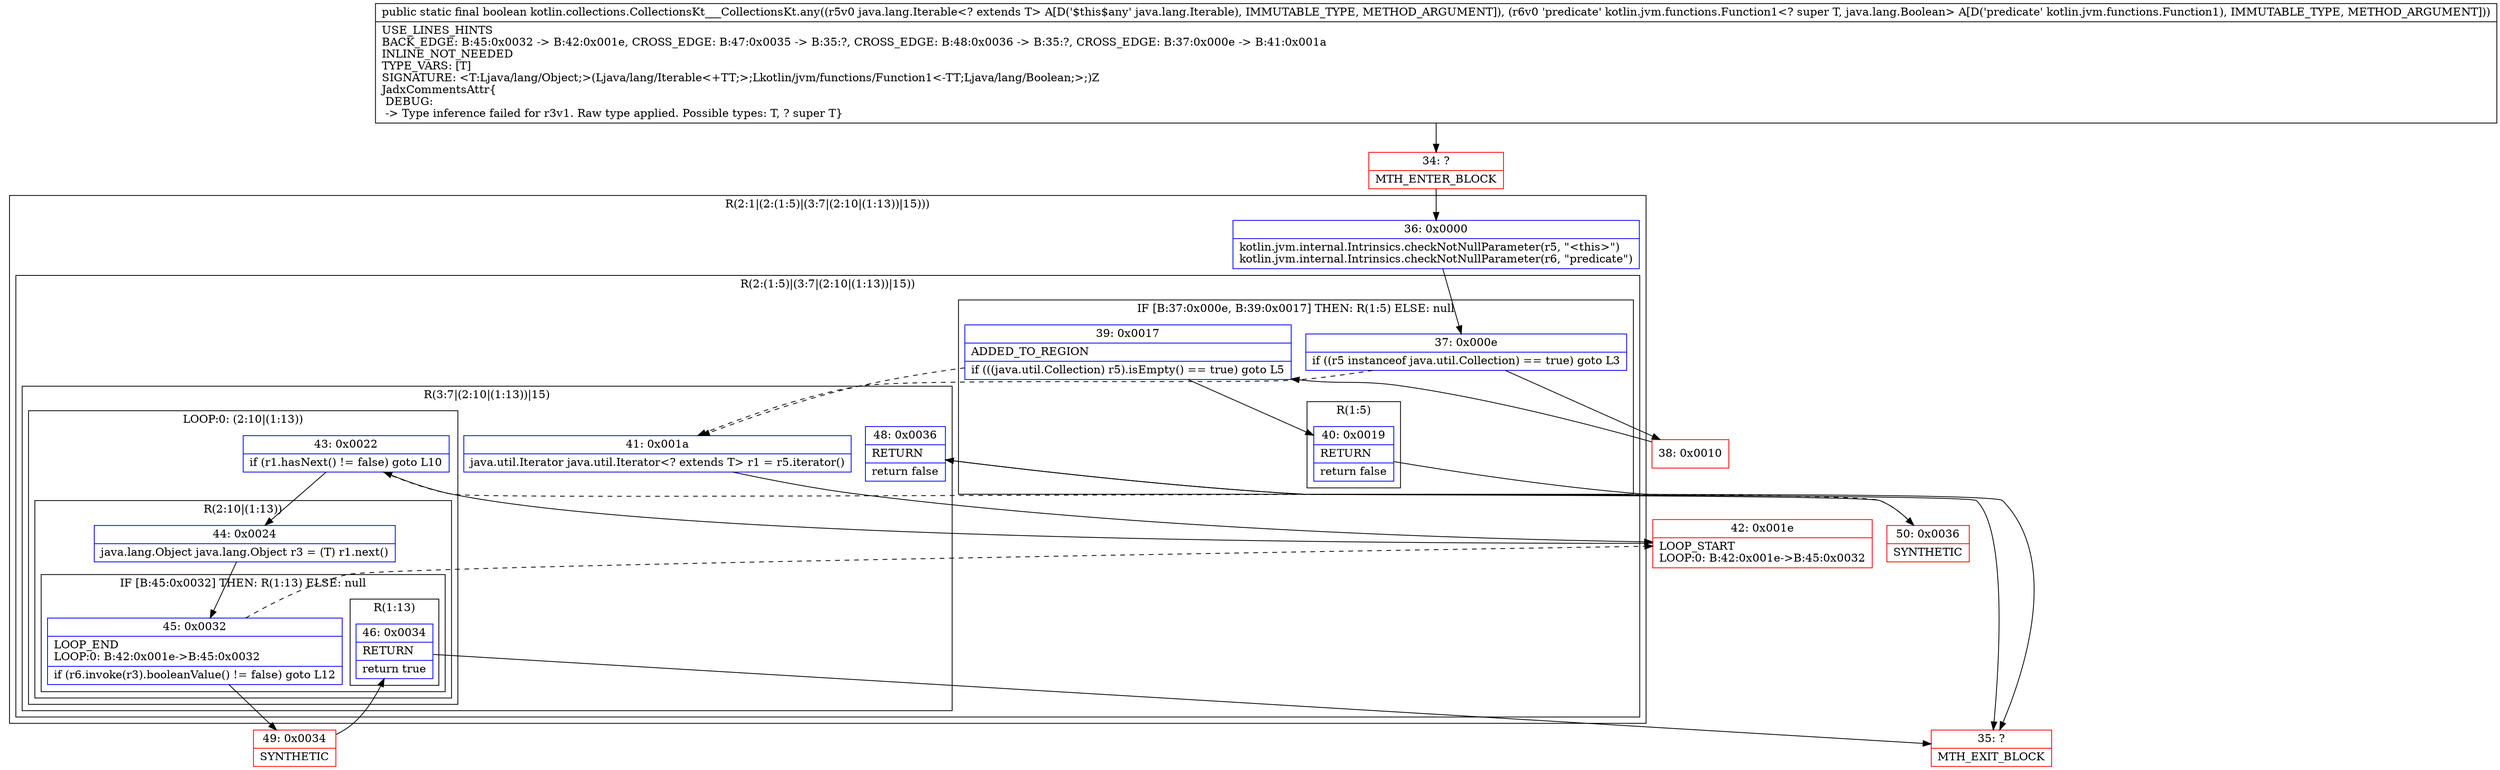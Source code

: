 digraph "CFG forkotlin.collections.CollectionsKt___CollectionsKt.any(Ljava\/lang\/Iterable;Lkotlin\/jvm\/functions\/Function1;)Z" {
subgraph cluster_Region_1900284722 {
label = "R(2:1|(2:(1:5)|(3:7|(2:10|(1:13))|15)))";
node [shape=record,color=blue];
Node_36 [shape=record,label="{36\:\ 0x0000|kotlin.jvm.internal.Intrinsics.checkNotNullParameter(r5, \"\<this\>\")\lkotlin.jvm.internal.Intrinsics.checkNotNullParameter(r6, \"predicate\")\l}"];
subgraph cluster_Region_786193638 {
label = "R(2:(1:5)|(3:7|(2:10|(1:13))|15))";
node [shape=record,color=blue];
subgraph cluster_IfRegion_1402774575 {
label = "IF [B:37:0x000e, B:39:0x0017] THEN: R(1:5) ELSE: null";
node [shape=record,color=blue];
Node_37 [shape=record,label="{37\:\ 0x000e|if ((r5 instanceof java.util.Collection) == true) goto L3\l}"];
Node_39 [shape=record,label="{39\:\ 0x0017|ADDED_TO_REGION\l|if (((java.util.Collection) r5).isEmpty() == true) goto L5\l}"];
subgraph cluster_Region_1186427124 {
label = "R(1:5)";
node [shape=record,color=blue];
Node_40 [shape=record,label="{40\:\ 0x0019|RETURN\l|return false\l}"];
}
}
subgraph cluster_Region_21140606 {
label = "R(3:7|(2:10|(1:13))|15)";
node [shape=record,color=blue];
Node_41 [shape=record,label="{41\:\ 0x001a|java.util.Iterator java.util.Iterator\<? extends T\> r1 = r5.iterator()\l}"];
subgraph cluster_LoopRegion_1121348259 {
label = "LOOP:0: (2:10|(1:13))";
node [shape=record,color=blue];
Node_43 [shape=record,label="{43\:\ 0x0022|if (r1.hasNext() != false) goto L10\l}"];
subgraph cluster_Region_1008687013 {
label = "R(2:10|(1:13))";
node [shape=record,color=blue];
Node_44 [shape=record,label="{44\:\ 0x0024|java.lang.Object java.lang.Object r3 = (T) r1.next()\l}"];
subgraph cluster_IfRegion_577905031 {
label = "IF [B:45:0x0032] THEN: R(1:13) ELSE: null";
node [shape=record,color=blue];
Node_45 [shape=record,label="{45\:\ 0x0032|LOOP_END\lLOOP:0: B:42:0x001e\-\>B:45:0x0032\l|if (r6.invoke(r3).booleanValue() != false) goto L12\l}"];
subgraph cluster_Region_393997963 {
label = "R(1:13)";
node [shape=record,color=blue];
Node_46 [shape=record,label="{46\:\ 0x0034|RETURN\l|return true\l}"];
}
}
}
}
Node_48 [shape=record,label="{48\:\ 0x0036|RETURN\l|return false\l}"];
}
}
}
Node_34 [shape=record,color=red,label="{34\:\ ?|MTH_ENTER_BLOCK\l}"];
Node_38 [shape=record,color=red,label="{38\:\ 0x0010}"];
Node_35 [shape=record,color=red,label="{35\:\ ?|MTH_EXIT_BLOCK\l}"];
Node_42 [shape=record,color=red,label="{42\:\ 0x001e|LOOP_START\lLOOP:0: B:42:0x001e\-\>B:45:0x0032\l}"];
Node_49 [shape=record,color=red,label="{49\:\ 0x0034|SYNTHETIC\l}"];
Node_50 [shape=record,color=red,label="{50\:\ 0x0036|SYNTHETIC\l}"];
MethodNode[shape=record,label="{public static final boolean kotlin.collections.CollectionsKt___CollectionsKt.any((r5v0 java.lang.Iterable\<? extends T\> A[D('$this$any' java.lang.Iterable), IMMUTABLE_TYPE, METHOD_ARGUMENT]), (r6v0 'predicate' kotlin.jvm.functions.Function1\<? super T, java.lang.Boolean\> A[D('predicate' kotlin.jvm.functions.Function1), IMMUTABLE_TYPE, METHOD_ARGUMENT]))  | USE_LINES_HINTS\lBACK_EDGE: B:45:0x0032 \-\> B:42:0x001e, CROSS_EDGE: B:47:0x0035 \-\> B:35:?, CROSS_EDGE: B:48:0x0036 \-\> B:35:?, CROSS_EDGE: B:37:0x000e \-\> B:41:0x001a\lINLINE_NOT_NEEDED\lTYPE_VARS: [T]\lSIGNATURE: \<T:Ljava\/lang\/Object;\>(Ljava\/lang\/Iterable\<+TT;\>;Lkotlin\/jvm\/functions\/Function1\<\-TT;Ljava\/lang\/Boolean;\>;)Z\lJadxCommentsAttr\{\l DEBUG: \l \-\> Type inference failed for r3v1. Raw type applied. Possible types: T, ? super T\}\l}"];
MethodNode -> Node_34;Node_36 -> Node_37;
Node_37 -> Node_38;
Node_37 -> Node_41[style=dashed];
Node_39 -> Node_40;
Node_39 -> Node_41[style=dashed];
Node_40 -> Node_35;
Node_41 -> Node_42;
Node_43 -> Node_44;
Node_43 -> Node_50[style=dashed];
Node_44 -> Node_45;
Node_45 -> Node_42[style=dashed];
Node_45 -> Node_49;
Node_46 -> Node_35;
Node_48 -> Node_35;
Node_34 -> Node_36;
Node_38 -> Node_39;
Node_42 -> Node_43;
Node_49 -> Node_46;
Node_50 -> Node_48;
}

